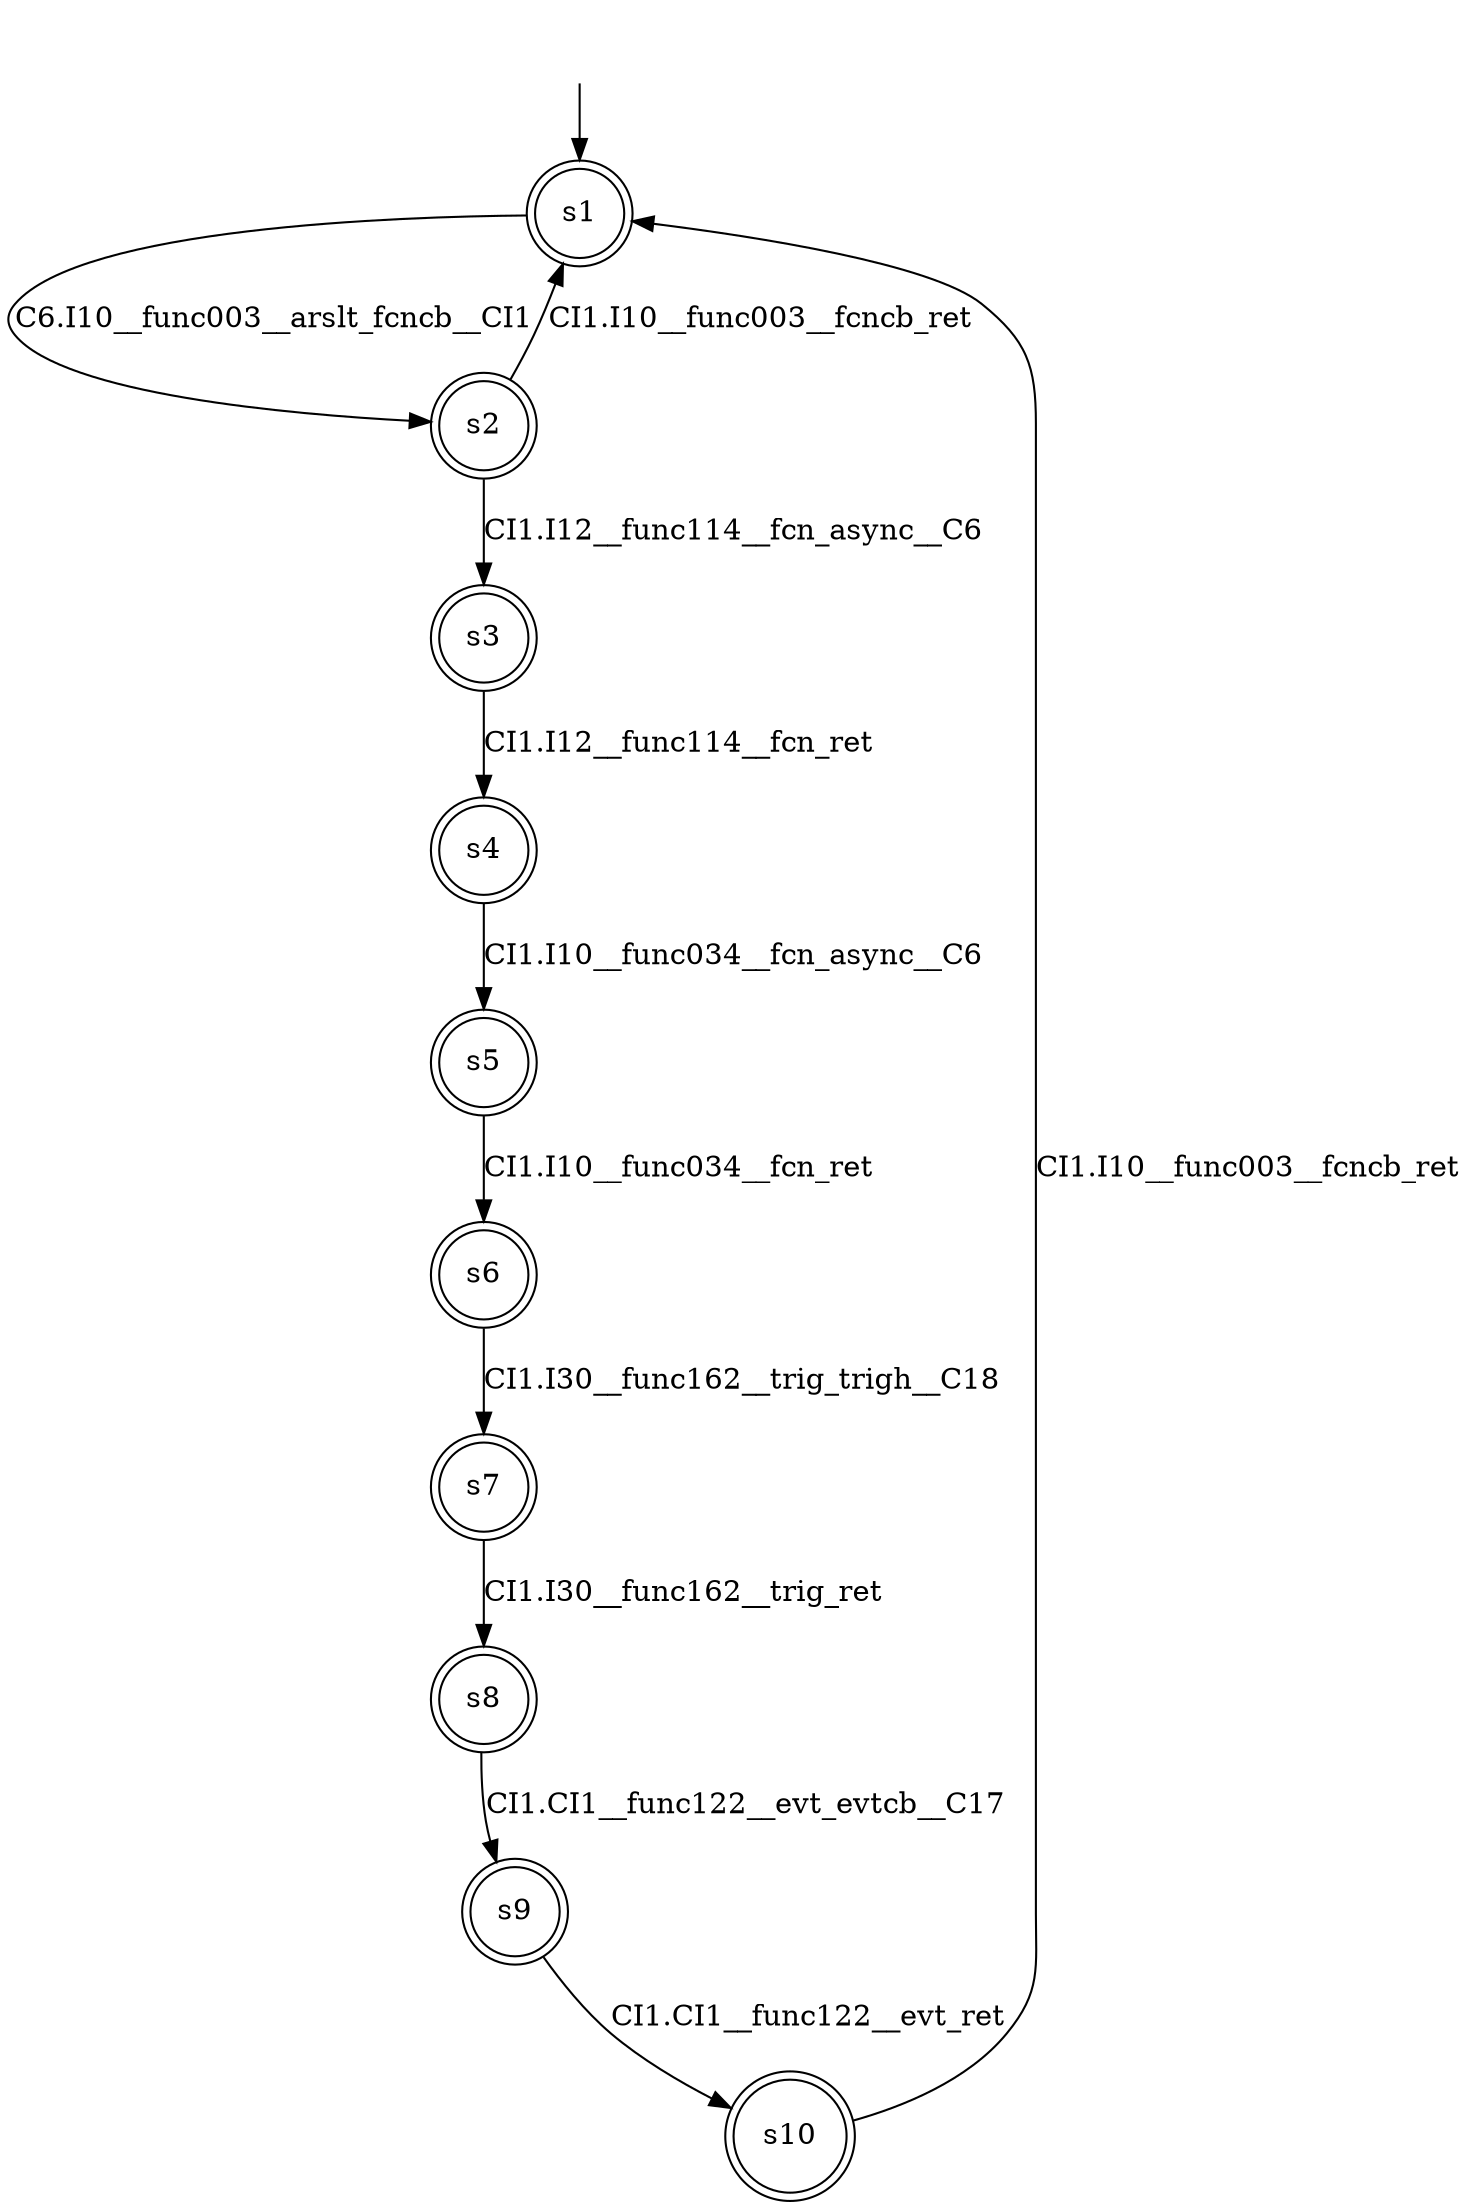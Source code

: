 digraph automaton {
	1 [label=<s1> shape="doublecircle"];
	2 [label=<s2> shape="doublecircle"];
	3 [label=<s3> shape="doublecircle"];
	4 [label=<s4> shape="doublecircle"];
	5 [label=<s5> shape="doublecircle"];
	6 [label=<s6> shape="doublecircle"];
	7 [label=<s7> shape="doublecircle"];
	8 [label=<s8> shape="doublecircle"];
	9 [label=<s9> shape="doublecircle"];
	10 [label=<s10> shape="doublecircle"];
	__init1 [label=<> shape="none"];
	__init1 -> 1;
	1 -> 2 [label=<C6.I10__func003__arslt_fcncb__CI1> id="1-0-2"];
	2 -> 1 [label=<CI1.I10__func003__fcncb_ret> id="2-0-1"];
	2 -> 3 [label=<CI1.I12__func114__fcn_async__C6> id="2-1-3"];
	3 -> 4 [label=<CI1.I12__func114__fcn_ret> id="3-0-4"];
	4 -> 5 [label=<CI1.I10__func034__fcn_async__C6> id="4-0-5"];
	5 -> 6 [label=<CI1.I10__func034__fcn_ret> id="5-0-6"];
	6 -> 7 [label=<CI1.I30__func162__trig_trigh__C18> id="6-0-7"];
	7 -> 8 [label=<CI1.I30__func162__trig_ret> id="7-0-8"];
	8 -> 9 [label=<CI1.CI1__func122__evt_evtcb__C17> id="8-0-9"];
	9 -> 10 [label=<CI1.CI1__func122__evt_ret> id="9-0-10"];
	10 -> 1 [label=<CI1.I10__func003__fcncb_ret> id="10-0-1"];
}
